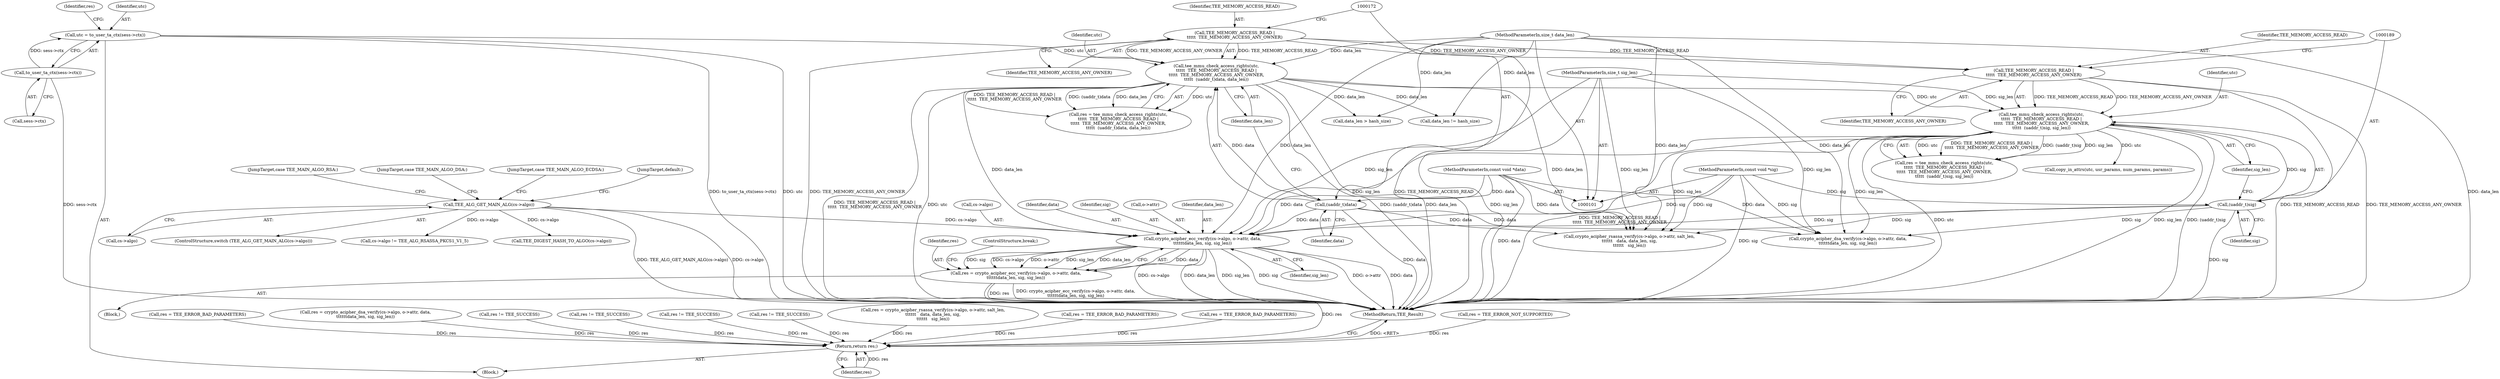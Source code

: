 digraph "0_optee_os_70697bf3c5dc3d201341b01a1a8e5bc6d2fb48f8_0@API" {
"1000366" [label="(Call,crypto_acipher_ecc_verify(cs->algo, o->attr, data,\n\t\t\t\t\t\tdata_len, sig, sig_len))"];
"1000262" [label="(Call,TEE_ALG_GET_MAIN_ALG(cs->algo))"];
"1000171" [label="(Call,(uaddr_t)data)"];
"1000105" [label="(MethodParameterIn,const void *data)"];
"1000166" [label="(Call,tee_mmu_check_access_rights(utc,\n\t\t\t\t\t  TEE_MEMORY_ACCESS_READ |\n\t\t\t\t\t  TEE_MEMORY_ACCESS_ANY_OWNER,\n\t\t\t\t\t  (uaddr_t)data, data_len))"];
"1000136" [label="(Call,utc = to_user_ta_ctx(sess->ctx))"];
"1000138" [label="(Call,to_user_ta_ctx(sess->ctx))"];
"1000168" [label="(Call,TEE_MEMORY_ACCESS_READ |\n\t\t\t\t\t  TEE_MEMORY_ACCESS_ANY_OWNER)"];
"1000106" [label="(MethodParameterIn,size_t data_len)"];
"1000188" [label="(Call,(uaddr_t)sig)"];
"1000107" [label="(MethodParameterIn,const void *sig)"];
"1000183" [label="(Call,tee_mmu_check_access_rights(utc,\n\t\t\t\t\t  TEE_MEMORY_ACCESS_READ |\n\t\t\t\t\t  TEE_MEMORY_ACCESS_ANY_OWNER,\n\t\t\t\t\t  (uaddr_t)sig, sig_len))"];
"1000185" [label="(Call,TEE_MEMORY_ACCESS_READ |\n\t\t\t\t\t  TEE_MEMORY_ACCESS_ANY_OWNER)"];
"1000108" [label="(MethodParameterIn,size_t sig_len)"];
"1000364" [label="(Call,res = crypto_acipher_ecc_verify(cs->algo, o->attr, data,\n\t\t\t\t\t\tdata_len, sig, sig_len))"];
"1000385" [label="(Return,return res;)"];
"1000379" [label="(Call,res = TEE_ERROR_NOT_SUPPORTED)"];
"1000345" [label="(Call,res = TEE_ERROR_BAD_PARAMETERS)"];
"1000138" [label="(Call,to_user_ta_ctx(sess->ctx))"];
"1000322" [label="(JumpTarget,case TEE_MAIN_ALGO_DSA:)"];
"1000349" [label="(Call,res = crypto_acipher_dsa_verify(cs->algo, o->attr, data,\n\t\t\t\t\t\tdata_len, sig, sig_len))"];
"1000185" [label="(Call,TEE_MEMORY_ACCESS_READ |\n\t\t\t\t\t  TEE_MEMORY_ACCESS_ANY_OWNER)"];
"1000228" [label="(Call,res != TEE_SUCCESS)"];
"1000187" [label="(Identifier,TEE_MEMORY_ACCESS_ANY_OWNER)"];
"1000107" [label="(MethodParameterIn,const void *sig)"];
"1000288" [label="(Call,res != TEE_SUCCESS)"];
"1000183" [label="(Call,tee_mmu_check_access_rights(utc,\n\t\t\t\t\t  TEE_MEMORY_ACCESS_READ |\n\t\t\t\t\t  TEE_MEMORY_ACCESS_ANY_OWNER,\n\t\t\t\t\t  (uaddr_t)sig, sig_len))"];
"1000373" [label="(Identifier,data)"];
"1000363" [label="(JumpTarget,case TEE_MAIN_ALGO_ECDSA:)"];
"1000336" [label="(Call,res != TEE_SUCCESS)"];
"1000106" [label="(MethodParameterIn,size_t data_len)"];
"1000105" [label="(MethodParameterIn,const void *data)"];
"1000164" [label="(Call,res = tee_mmu_check_access_rights(utc,\n\t\t\t\t\t  TEE_MEMORY_ACCESS_READ |\n\t\t\t\t\t  TEE_MEMORY_ACCESS_ANY_OWNER,\n\t\t\t\t\t  (uaddr_t)data, data_len))"];
"1000168" [label="(Call,TEE_MEMORY_ACCESS_READ |\n\t\t\t\t\t  TEE_MEMORY_ACCESS_ANY_OWNER)"];
"1000365" [label="(Identifier,res)"];
"1000171" [label="(Call,(uaddr_t)data)"];
"1000266" [label="(Block,)"];
"1000375" [label="(Identifier,sig)"];
"1000351" [label="(Call,crypto_acipher_dsa_verify(cs->algo, o->attr, data,\n\t\t\t\t\t\tdata_len, sig, sig_len))"];
"1000325" [label="(Call,TEE_DIGEST_HASH_TO_ALGO(cs->algo))"];
"1000169" [label="(Identifier,TEE_MEMORY_ACCESS_READ)"];
"1000242" [label="(Call,res != TEE_SUCCESS)"];
"1000378" [label="(JumpTarget,default:)"];
"1000137" [label="(Identifier,utc)"];
"1000263" [label="(Call,cs->algo)"];
"1000190" [label="(Identifier,sig)"];
"1000376" [label="(Identifier,sig_len)"];
"1000386" [label="(Identifier,res)"];
"1000261" [label="(ControlStructure,switch (TEE_ALG_GET_MAIN_ALG(cs->algo)))"];
"1000174" [label="(Identifier,data_len)"];
"1000269" [label="(Call,cs->algo != TEE_ALG_RSASSA_PKCS1_V1_5)"];
"1000188" [label="(Call,(uaddr_t)sig)"];
"1000136" [label="(Call,utc = to_user_ta_ctx(sess->ctx))"];
"1000181" [label="(Call,res = tee_mmu_check_access_rights(utc,\n\t\t\t\t\t  TEE_MEMORY_ACCESS_READ |\n\t\t\t\t\t  TEE_MEMORY_ACCESS_ANY_OWNER,\n\t\t\t\t\t  (uaddr_t)sig, sig_len))"];
"1000307" [label="(Call,res = crypto_acipher_rsassa_verify(cs->algo, o->attr, salt_len,\n\t\t\t\t\t\t   data, data_len, sig,\n\t\t\t\t\t\t   sig_len))"];
"1000262" [label="(Call,TEE_ALG_GET_MAIN_ALG(cs->algo))"];
"1000370" [label="(Call,o->attr)"];
"1000139" [label="(Call,sess->ctx)"];
"1000267" [label="(JumpTarget,case TEE_MAIN_ALGO_RSA:)"];
"1000184" [label="(Identifier,utc)"];
"1000374" [label="(Identifier,data_len)"];
"1000109" [label="(Block,)"];
"1000377" [label="(ControlStructure,break;)"];
"1000108" [label="(MethodParameterIn,size_t sig_len)"];
"1000166" [label="(Call,tee_mmu_check_access_rights(utc,\n\t\t\t\t\t  TEE_MEMORY_ACCESS_READ |\n\t\t\t\t\t  TEE_MEMORY_ACCESS_ANY_OWNER,\n\t\t\t\t\t  (uaddr_t)data, data_len))"];
"1000387" [label="(MethodReturn,TEE_Result)"];
"1000297" [label="(Call,res = TEE_ERROR_BAD_PARAMETERS)"];
"1000367" [label="(Call,cs->algo)"];
"1000366" [label="(Call,crypto_acipher_ecc_verify(cs->algo, o->attr, data,\n\t\t\t\t\t\tdata_len, sig, sig_len))"];
"1000341" [label="(Call,data_len > hash_size)"];
"1000257" [label="(Call,res = TEE_ERROR_BAD_PARAMETERS)"];
"1000143" [label="(Identifier,res)"];
"1000191" [label="(Identifier,sig_len)"];
"1000309" [label="(Call,crypto_acipher_rsassa_verify(cs->algo, o->attr, salt_len,\n\t\t\t\t\t\t   data, data_len, sig,\n\t\t\t\t\t\t   sig_len))"];
"1000173" [label="(Identifier,data)"];
"1000293" [label="(Call,data_len != hash_size)"];
"1000170" [label="(Identifier,TEE_MEMORY_ACCESS_ANY_OWNER)"];
"1000186" [label="(Identifier,TEE_MEMORY_ACCESS_READ)"];
"1000167" [label="(Identifier,utc)"];
"1000385" [label="(Return,return res;)"];
"1000222" [label="(Call,copy_in_attrs(utc, usr_params, num_params, params))"];
"1000364" [label="(Call,res = crypto_acipher_ecc_verify(cs->algo, o->attr, data,\n\t\t\t\t\t\tdata_len, sig, sig_len))"];
"1000366" -> "1000364"  [label="AST: "];
"1000366" -> "1000376"  [label="CFG: "];
"1000367" -> "1000366"  [label="AST: "];
"1000370" -> "1000366"  [label="AST: "];
"1000373" -> "1000366"  [label="AST: "];
"1000374" -> "1000366"  [label="AST: "];
"1000375" -> "1000366"  [label="AST: "];
"1000376" -> "1000366"  [label="AST: "];
"1000364" -> "1000366"  [label="CFG: "];
"1000366" -> "1000387"  [label="DDG: sig_len"];
"1000366" -> "1000387"  [label="DDG: sig"];
"1000366" -> "1000387"  [label="DDG: o->attr"];
"1000366" -> "1000387"  [label="DDG: data"];
"1000366" -> "1000387"  [label="DDG: cs->algo"];
"1000366" -> "1000387"  [label="DDG: data_len"];
"1000366" -> "1000364"  [label="DDG: data"];
"1000366" -> "1000364"  [label="DDG: sig"];
"1000366" -> "1000364"  [label="DDG: cs->algo"];
"1000366" -> "1000364"  [label="DDG: o->attr"];
"1000366" -> "1000364"  [label="DDG: sig_len"];
"1000366" -> "1000364"  [label="DDG: data_len"];
"1000262" -> "1000366"  [label="DDG: cs->algo"];
"1000171" -> "1000366"  [label="DDG: data"];
"1000105" -> "1000366"  [label="DDG: data"];
"1000166" -> "1000366"  [label="DDG: data_len"];
"1000106" -> "1000366"  [label="DDG: data_len"];
"1000188" -> "1000366"  [label="DDG: sig"];
"1000107" -> "1000366"  [label="DDG: sig"];
"1000183" -> "1000366"  [label="DDG: sig_len"];
"1000108" -> "1000366"  [label="DDG: sig_len"];
"1000262" -> "1000261"  [label="AST: "];
"1000262" -> "1000263"  [label="CFG: "];
"1000263" -> "1000262"  [label="AST: "];
"1000267" -> "1000262"  [label="CFG: "];
"1000322" -> "1000262"  [label="CFG: "];
"1000363" -> "1000262"  [label="CFG: "];
"1000378" -> "1000262"  [label="CFG: "];
"1000262" -> "1000387"  [label="DDG: cs->algo"];
"1000262" -> "1000387"  [label="DDG: TEE_ALG_GET_MAIN_ALG(cs->algo)"];
"1000262" -> "1000269"  [label="DDG: cs->algo"];
"1000262" -> "1000325"  [label="DDG: cs->algo"];
"1000171" -> "1000166"  [label="AST: "];
"1000171" -> "1000173"  [label="CFG: "];
"1000172" -> "1000171"  [label="AST: "];
"1000173" -> "1000171"  [label="AST: "];
"1000174" -> "1000171"  [label="CFG: "];
"1000171" -> "1000387"  [label="DDG: data"];
"1000171" -> "1000166"  [label="DDG: data"];
"1000105" -> "1000171"  [label="DDG: data"];
"1000171" -> "1000309"  [label="DDG: data"];
"1000171" -> "1000351"  [label="DDG: data"];
"1000105" -> "1000101"  [label="AST: "];
"1000105" -> "1000387"  [label="DDG: data"];
"1000105" -> "1000309"  [label="DDG: data"];
"1000105" -> "1000351"  [label="DDG: data"];
"1000166" -> "1000164"  [label="AST: "];
"1000166" -> "1000174"  [label="CFG: "];
"1000167" -> "1000166"  [label="AST: "];
"1000168" -> "1000166"  [label="AST: "];
"1000174" -> "1000166"  [label="AST: "];
"1000164" -> "1000166"  [label="CFG: "];
"1000166" -> "1000387"  [label="DDG: TEE_MEMORY_ACCESS_READ |\n\t\t\t\t\t  TEE_MEMORY_ACCESS_ANY_OWNER"];
"1000166" -> "1000387"  [label="DDG: utc"];
"1000166" -> "1000387"  [label="DDG: (uaddr_t)data"];
"1000166" -> "1000387"  [label="DDG: data_len"];
"1000166" -> "1000164"  [label="DDG: utc"];
"1000166" -> "1000164"  [label="DDG: TEE_MEMORY_ACCESS_READ |\n\t\t\t\t\t  TEE_MEMORY_ACCESS_ANY_OWNER"];
"1000166" -> "1000164"  [label="DDG: (uaddr_t)data"];
"1000166" -> "1000164"  [label="DDG: data_len"];
"1000136" -> "1000166"  [label="DDG: utc"];
"1000168" -> "1000166"  [label="DDG: TEE_MEMORY_ACCESS_READ"];
"1000168" -> "1000166"  [label="DDG: TEE_MEMORY_ACCESS_ANY_OWNER"];
"1000106" -> "1000166"  [label="DDG: data_len"];
"1000166" -> "1000183"  [label="DDG: utc"];
"1000166" -> "1000293"  [label="DDG: data_len"];
"1000166" -> "1000309"  [label="DDG: data_len"];
"1000166" -> "1000341"  [label="DDG: data_len"];
"1000136" -> "1000109"  [label="AST: "];
"1000136" -> "1000138"  [label="CFG: "];
"1000137" -> "1000136"  [label="AST: "];
"1000138" -> "1000136"  [label="AST: "];
"1000143" -> "1000136"  [label="CFG: "];
"1000136" -> "1000387"  [label="DDG: to_user_ta_ctx(sess->ctx)"];
"1000136" -> "1000387"  [label="DDG: utc"];
"1000138" -> "1000136"  [label="DDG: sess->ctx"];
"1000138" -> "1000139"  [label="CFG: "];
"1000139" -> "1000138"  [label="AST: "];
"1000138" -> "1000387"  [label="DDG: sess->ctx"];
"1000168" -> "1000170"  [label="CFG: "];
"1000169" -> "1000168"  [label="AST: "];
"1000170" -> "1000168"  [label="AST: "];
"1000172" -> "1000168"  [label="CFG: "];
"1000168" -> "1000387"  [label="DDG: TEE_MEMORY_ACCESS_READ"];
"1000168" -> "1000387"  [label="DDG: TEE_MEMORY_ACCESS_ANY_OWNER"];
"1000168" -> "1000185"  [label="DDG: TEE_MEMORY_ACCESS_READ"];
"1000168" -> "1000185"  [label="DDG: TEE_MEMORY_ACCESS_ANY_OWNER"];
"1000106" -> "1000101"  [label="AST: "];
"1000106" -> "1000387"  [label="DDG: data_len"];
"1000106" -> "1000293"  [label="DDG: data_len"];
"1000106" -> "1000309"  [label="DDG: data_len"];
"1000106" -> "1000341"  [label="DDG: data_len"];
"1000106" -> "1000351"  [label="DDG: data_len"];
"1000188" -> "1000183"  [label="AST: "];
"1000188" -> "1000190"  [label="CFG: "];
"1000189" -> "1000188"  [label="AST: "];
"1000190" -> "1000188"  [label="AST: "];
"1000191" -> "1000188"  [label="CFG: "];
"1000188" -> "1000387"  [label="DDG: sig"];
"1000188" -> "1000183"  [label="DDG: sig"];
"1000107" -> "1000188"  [label="DDG: sig"];
"1000188" -> "1000309"  [label="DDG: sig"];
"1000188" -> "1000351"  [label="DDG: sig"];
"1000107" -> "1000101"  [label="AST: "];
"1000107" -> "1000387"  [label="DDG: sig"];
"1000107" -> "1000309"  [label="DDG: sig"];
"1000107" -> "1000351"  [label="DDG: sig"];
"1000183" -> "1000181"  [label="AST: "];
"1000183" -> "1000191"  [label="CFG: "];
"1000184" -> "1000183"  [label="AST: "];
"1000185" -> "1000183"  [label="AST: "];
"1000191" -> "1000183"  [label="AST: "];
"1000181" -> "1000183"  [label="CFG: "];
"1000183" -> "1000387"  [label="DDG: (uaddr_t)sig"];
"1000183" -> "1000387"  [label="DDG: TEE_MEMORY_ACCESS_READ |\n\t\t\t\t\t  TEE_MEMORY_ACCESS_ANY_OWNER"];
"1000183" -> "1000387"  [label="DDG: utc"];
"1000183" -> "1000387"  [label="DDG: sig_len"];
"1000183" -> "1000181"  [label="DDG: utc"];
"1000183" -> "1000181"  [label="DDG: TEE_MEMORY_ACCESS_READ |\n\t\t\t\t\t  TEE_MEMORY_ACCESS_ANY_OWNER"];
"1000183" -> "1000181"  [label="DDG: (uaddr_t)sig"];
"1000183" -> "1000181"  [label="DDG: sig_len"];
"1000185" -> "1000183"  [label="DDG: TEE_MEMORY_ACCESS_READ"];
"1000185" -> "1000183"  [label="DDG: TEE_MEMORY_ACCESS_ANY_OWNER"];
"1000108" -> "1000183"  [label="DDG: sig_len"];
"1000183" -> "1000222"  [label="DDG: utc"];
"1000183" -> "1000309"  [label="DDG: sig_len"];
"1000183" -> "1000351"  [label="DDG: sig_len"];
"1000185" -> "1000187"  [label="CFG: "];
"1000186" -> "1000185"  [label="AST: "];
"1000187" -> "1000185"  [label="AST: "];
"1000189" -> "1000185"  [label="CFG: "];
"1000185" -> "1000387"  [label="DDG: TEE_MEMORY_ACCESS_READ"];
"1000185" -> "1000387"  [label="DDG: TEE_MEMORY_ACCESS_ANY_OWNER"];
"1000108" -> "1000101"  [label="AST: "];
"1000108" -> "1000387"  [label="DDG: sig_len"];
"1000108" -> "1000309"  [label="DDG: sig_len"];
"1000108" -> "1000351"  [label="DDG: sig_len"];
"1000364" -> "1000266"  [label="AST: "];
"1000365" -> "1000364"  [label="AST: "];
"1000377" -> "1000364"  [label="CFG: "];
"1000364" -> "1000387"  [label="DDG: res"];
"1000364" -> "1000387"  [label="DDG: crypto_acipher_ecc_verify(cs->algo, o->attr, data,\n\t\t\t\t\t\tdata_len, sig, sig_len)"];
"1000364" -> "1000385"  [label="DDG: res"];
"1000385" -> "1000109"  [label="AST: "];
"1000385" -> "1000386"  [label="CFG: "];
"1000386" -> "1000385"  [label="AST: "];
"1000387" -> "1000385"  [label="CFG: "];
"1000385" -> "1000387"  [label="DDG: <RET>"];
"1000386" -> "1000385"  [label="DDG: res"];
"1000297" -> "1000385"  [label="DDG: res"];
"1000257" -> "1000385"  [label="DDG: res"];
"1000349" -> "1000385"  [label="DDG: res"];
"1000345" -> "1000385"  [label="DDG: res"];
"1000307" -> "1000385"  [label="DDG: res"];
"1000336" -> "1000385"  [label="DDG: res"];
"1000242" -> "1000385"  [label="DDG: res"];
"1000228" -> "1000385"  [label="DDG: res"];
"1000379" -> "1000385"  [label="DDG: res"];
"1000288" -> "1000385"  [label="DDG: res"];
}
